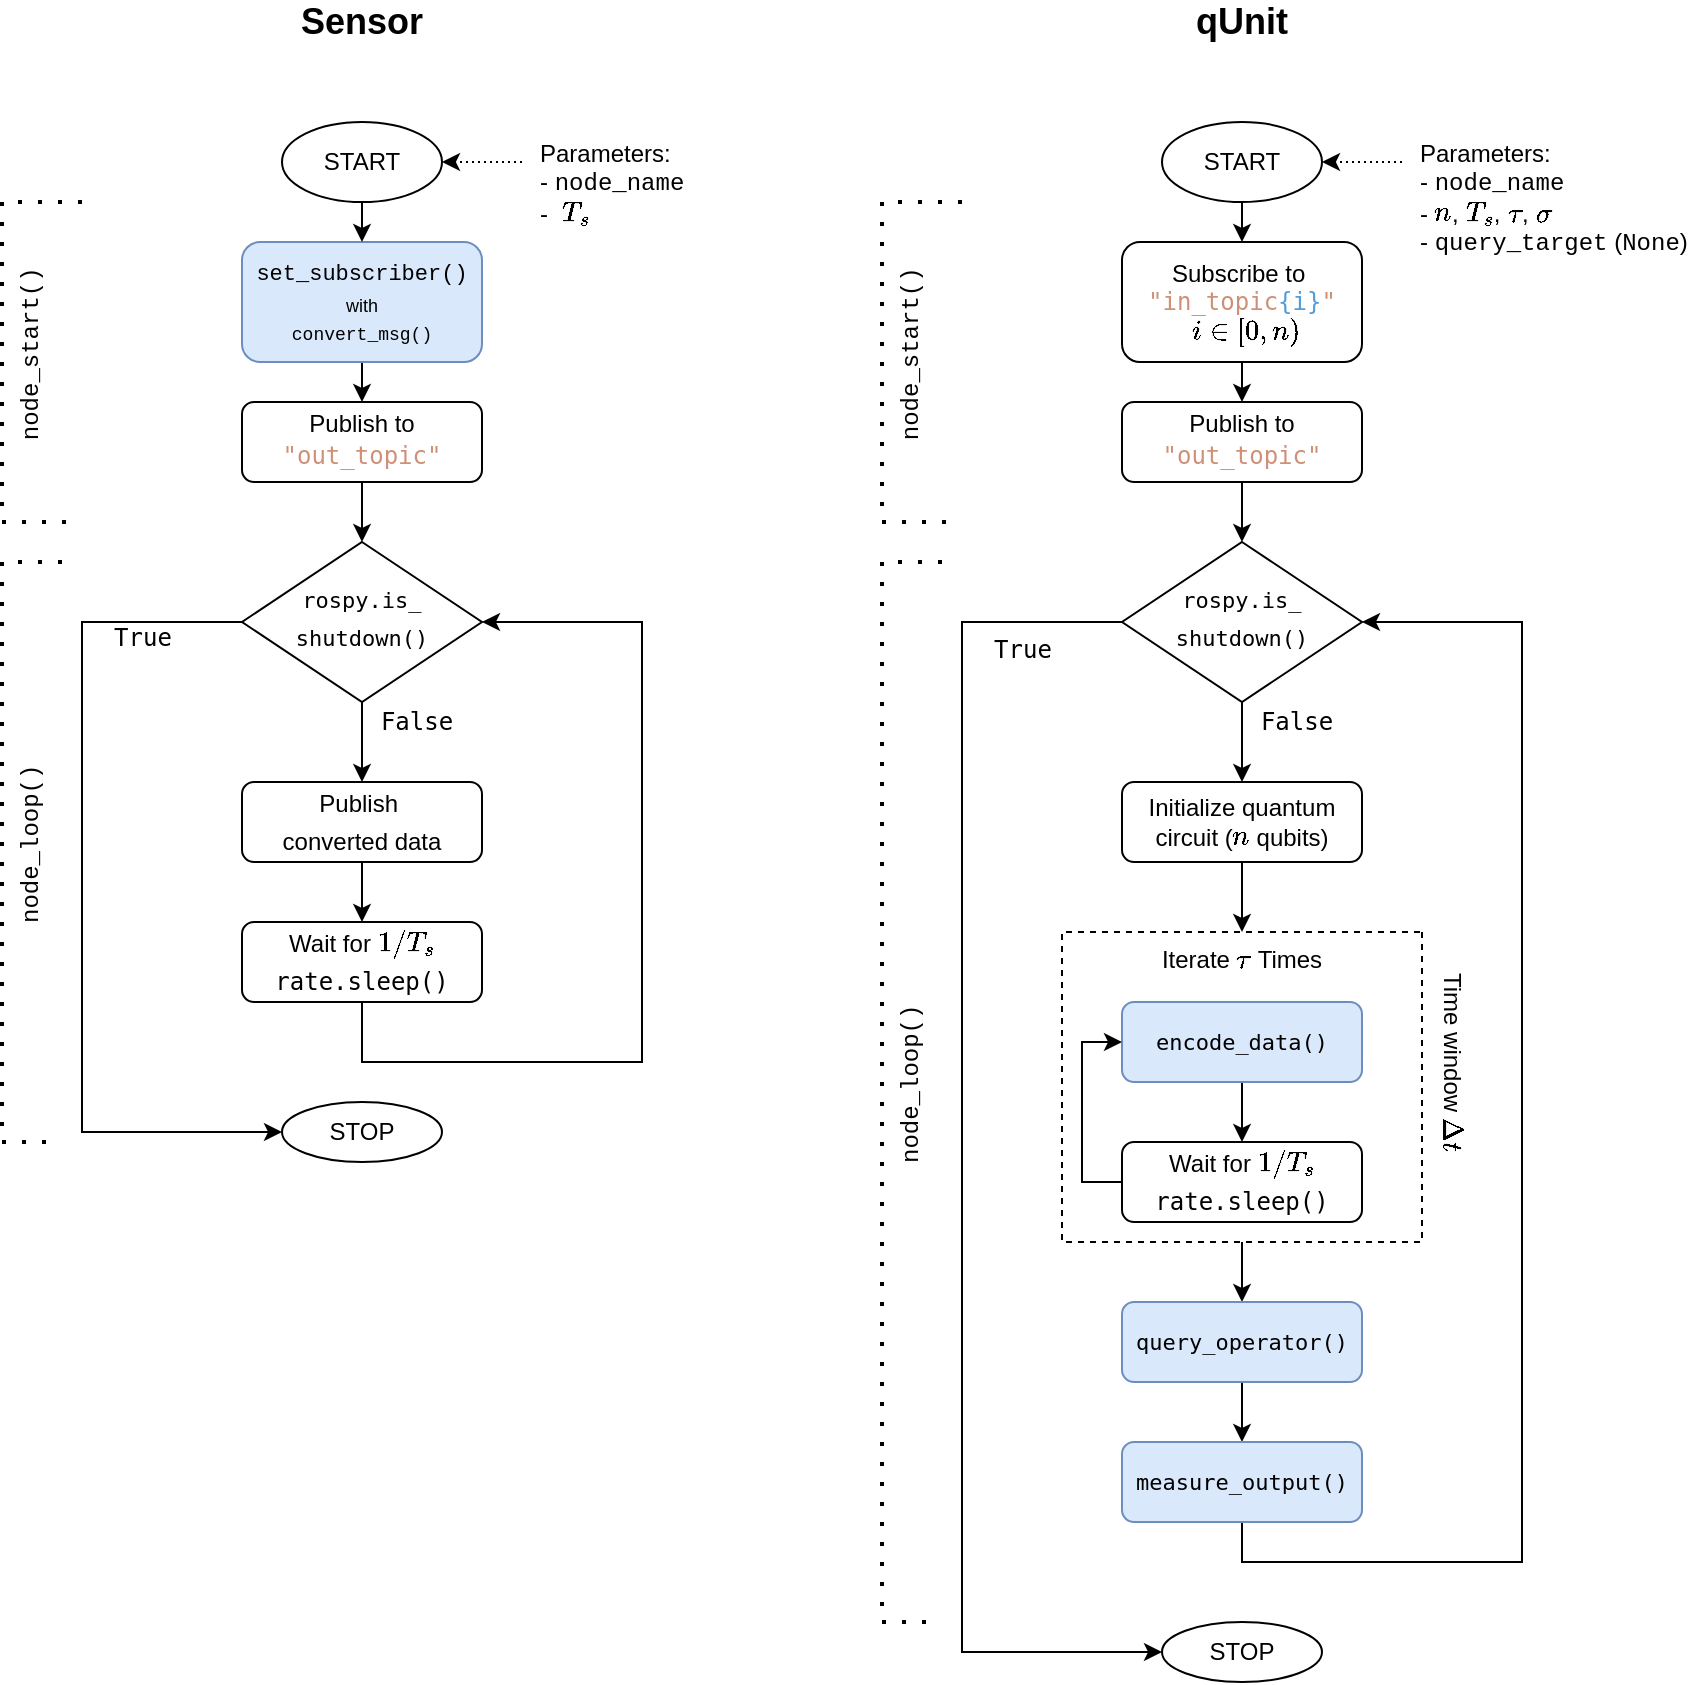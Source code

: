 <mxfile version="13.2.4" type="device"><diagram id="C5RBs43oDa-KdzZeNtuy" name="Page-1"><mxGraphModel dx="1134" dy="689" grid="1" gridSize="10" guides="1" tooltips="1" connect="1" arrows="1" fold="1" page="1" pageScale="2" pageWidth="827" pageHeight="1169" math="1" shadow="0"><root><mxCell id="WIyWlLk6GJQsqaUBKTNV-0"/><mxCell id="WIyWlLk6GJQsqaUBKTNV-1" value="qUnit" parent="WIyWlLk6GJQsqaUBKTNV-0"/><mxCell id="QVL-5cGRMEZAyCQvHZyw-34" style="edgeStyle=orthogonalEdgeStyle;rounded=0;orthogonalLoop=1;jettySize=auto;html=1;exitX=1;exitY=0.5;exitDx=0;exitDy=0;entryX=0.5;entryY=0;entryDx=0;entryDy=0;fontSize=12;fontColor=#000000;" parent="WIyWlLk6GJQsqaUBKTNV-1" source="QVL-5cGRMEZAyCQvHZyw-25" target="QVL-5cGRMEZAyCQvHZyw-33" edge="1"><mxGeometry relative="1" as="geometry"/></mxCell><mxCell id="QVL-5cGRMEZAyCQvHZyw-25" value="&lt;font style=&quot;font-size: 12px&quot;&gt;Iterate \(\tau\) Times&lt;/font&gt;" style="rounded=0;whiteSpace=wrap;html=1;labelBackgroundColor=none;strokeWidth=1;fontSize=11;strokeColor=#000000;fillColor=none;dashed=1;verticalAlign=top;direction=south;" parent="WIyWlLk6GJQsqaUBKTNV-1" vertex="1"><mxGeometry x="620" y="485" width="180" height="155" as="geometry"/></mxCell><mxCell id="QVL-5cGRMEZAyCQvHZyw-9" style="edgeStyle=orthogonalEdgeStyle;rounded=0;orthogonalLoop=1;jettySize=auto;html=1;exitX=0.5;exitY=1;exitDx=0;exitDy=0;entryX=0.5;entryY=0;entryDx=0;entryDy=0;fontSize=12;" parent="WIyWlLk6GJQsqaUBKTNV-1" source="WIyWlLk6GJQsqaUBKTNV-3" target="QVL-5cGRMEZAyCQvHZyw-4" edge="1"><mxGeometry relative="1" as="geometry"/></mxCell><mxCell id="WIyWlLk6GJQsqaUBKTNV-3" value="&lt;font style=&quot;font-size: 12px&quot;&gt;&lt;font style=&quot;font-size: 12px&quot;&gt;Subscribe to&amp;nbsp;&lt;br&gt;&lt;span style=&quot;color: rgb(206 , 145 , 120) ; font-family: &amp;#34;droid sans mono&amp;#34; , monospace , monospace , &amp;#34;droid sans fallback&amp;#34;&quot;&gt;&quot;&lt;/span&gt;&lt;span style=&quot;font-family: &amp;#34;droid sans mono&amp;#34; , monospace , monospace , &amp;#34;droid sans fallback&amp;#34; ; color: rgb(206 , 145 , 120)&quot;&gt;in_topic&lt;/span&gt;&lt;span style=&quot;font-family: &amp;#34;droid sans mono&amp;#34; , monospace , monospace , &amp;#34;droid sans fallback&amp;#34; ; color: rgb(86 , 156 , 214)&quot;&gt;{i&lt;/span&gt;&lt;span style=&quot;font-family: &amp;#34;droid sans mono&amp;#34; , monospace , monospace , &amp;#34;droid sans fallback&amp;#34; ; color: rgb(86 , 156 , 214)&quot;&gt;}&lt;/span&gt;&lt;span style=&quot;color: rgb(206 , 145 , 120) ; font-family: &amp;#34;droid sans mono&amp;#34; , monospace , monospace , &amp;#34;droid sans fallback&amp;#34;&quot;&gt;&quot;&lt;/span&gt;&lt;span style=&quot;font-family: &amp;#34;droid sans mono&amp;#34; , monospace , monospace , &amp;#34;droid sans fallback&amp;#34; ; color: rgb(86 , 156 , 214)&quot;&gt;&lt;br&gt;&lt;/span&gt;&lt;/font&gt;&amp;nbsp;\( i \in [0,n)\)&lt;/font&gt;" style="rounded=1;whiteSpace=wrap;html=1;fontSize=12;glass=0;strokeWidth=1;shadow=0;" parent="WIyWlLk6GJQsqaUBKTNV-1" vertex="1"><mxGeometry x="650" y="140" width="120" height="60" as="geometry"/></mxCell><mxCell id="QVL-5cGRMEZAyCQvHZyw-12" style="edgeStyle=orthogonalEdgeStyle;rounded=0;orthogonalLoop=1;jettySize=auto;html=1;exitX=0;exitY=0.5;exitDx=0;exitDy=0;entryX=0;entryY=0.5;entryDx=0;entryDy=0;entryPerimeter=0;fontSize=11;" parent="WIyWlLk6GJQsqaUBKTNV-1" source="WIyWlLk6GJQsqaUBKTNV-6" target="QVL-5cGRMEZAyCQvHZyw-11" edge="1"><mxGeometry relative="1" as="geometry"><Array as="points"><mxPoint x="570" y="330"/><mxPoint x="570" y="845"/></Array></mxGeometry></mxCell><mxCell id="QVL-5cGRMEZAyCQvHZyw-13" value="&lt;div style=&quot;font-family: &amp;quot;droid sans mono&amp;quot;, monospace, monospace, &amp;quot;droid sans fallback&amp;quot;; line-height: 19px;&quot;&gt;&lt;span style=&quot;&quot;&gt;&lt;font style=&quot;font-size: 12px&quot;&gt;True&lt;/font&gt;&lt;/span&gt;&lt;/div&gt;" style="edgeLabel;html=1;align=center;verticalAlign=middle;resizable=0;points=[];fontSize=11;labelBackgroundColor=none;fontColor=#000000;" parent="QVL-5cGRMEZAyCQvHZyw-12" vertex="1" connectable="0"><mxGeometry x="-0.484" y="4" relative="1" as="geometry"><mxPoint x="26" y="-86" as="offset"/></mxGeometry></mxCell><mxCell id="QVL-5cGRMEZAyCQvHZyw-15" style="edgeStyle=orthogonalEdgeStyle;rounded=0;orthogonalLoop=1;jettySize=auto;html=1;exitX=0.5;exitY=1;exitDx=0;exitDy=0;fontSize=11;entryX=0.5;entryY=0;entryDx=0;entryDy=0;" parent="WIyWlLk6GJQsqaUBKTNV-1" source="WIyWlLk6GJQsqaUBKTNV-6" target="QVL-5cGRMEZAyCQvHZyw-18" edge="1"><mxGeometry relative="1" as="geometry"><mxPoint x="710" y="390" as="targetPoint"/></mxGeometry></mxCell><mxCell id="WIyWlLk6GJQsqaUBKTNV-6" value="&lt;div style=&quot;font-family: &amp;quot;droid sans mono&amp;quot;, monospace, monospace, &amp;quot;droid sans fallback&amp;quot;; line-height: 19px; font-size: 11px;&quot;&gt;&lt;font style=&quot;font-size: 11px;&quot;&gt;rospy.&lt;/font&gt;&lt;span style=&quot;font-size: 11px;&quot;&gt;is_&lt;/span&gt;&lt;/div&gt;&lt;div style=&quot;font-family: &amp;quot;droid sans mono&amp;quot;, monospace, monospace, &amp;quot;droid sans fallback&amp;quot;; line-height: 19px; font-size: 11px;&quot;&gt;&lt;span style=&quot;font-size: 11px;&quot;&gt;shutdown()&lt;/span&gt;&lt;/div&gt;" style="rhombus;whiteSpace=wrap;html=1;shadow=0;fontFamily=Helvetica;fontSize=11;align=center;strokeWidth=1;spacing=6;spacingTop=-4;" parent="WIyWlLk6GJQsqaUBKTNV-1" vertex="1"><mxGeometry x="650" y="290" width="120" height="80" as="geometry"/></mxCell><mxCell id="QVL-5cGRMEZAyCQvHZyw-3" style="edgeStyle=orthogonalEdgeStyle;rounded=0;orthogonalLoop=1;jettySize=auto;html=1;exitX=0.5;exitY=1;exitDx=0;exitDy=0;exitPerimeter=0;entryX=0.5;entryY=0;entryDx=0;entryDy=0;fontSize=12;" parent="WIyWlLk6GJQsqaUBKTNV-1" source="QVL-5cGRMEZAyCQvHZyw-0" target="WIyWlLk6GJQsqaUBKTNV-3" edge="1"><mxGeometry relative="1" as="geometry"/></mxCell><mxCell id="QVL-5cGRMEZAyCQvHZyw-0" value="START" style="strokeWidth=1;html=1;shape=mxgraph.flowchart.start_1;whiteSpace=wrap;fontSize=12;" parent="WIyWlLk6GJQsqaUBKTNV-1" vertex="1"><mxGeometry x="670" y="80" width="80" height="40" as="geometry"/></mxCell><mxCell id="QVL-5cGRMEZAyCQvHZyw-5" style="edgeStyle=orthogonalEdgeStyle;rounded=0;orthogonalLoop=1;jettySize=auto;html=1;exitX=0.5;exitY=1;exitDx=0;exitDy=0;entryX=0.5;entryY=0;entryDx=0;entryDy=0;fontSize=12;" parent="WIyWlLk6GJQsqaUBKTNV-1" source="QVL-5cGRMEZAyCQvHZyw-4" target="WIyWlLk6GJQsqaUBKTNV-6" edge="1"><mxGeometry relative="1" as="geometry"/></mxCell><mxCell id="QVL-5cGRMEZAyCQvHZyw-4" value="&lt;font style=&quot;font-size: 12px&quot;&gt;Publish to&lt;br&gt;&lt;/font&gt;&lt;div style=&quot;color: rgb(212 , 212 , 212) ; font-family: &amp;#34;droid sans mono&amp;#34; , monospace , monospace , &amp;#34;droid sans fallback&amp;#34; ; line-height: 19px&quot;&gt;&lt;div style=&quot;font-family: &amp;#34;droid sans mono&amp;#34; , monospace , monospace , &amp;#34;droid sans fallback&amp;#34; ; line-height: 19px&quot;&gt;&lt;span style=&quot;color: rgb(206 , 145 , 120)&quot;&gt;&lt;font style=&quot;font-size: 12px&quot;&gt;&quot;out_topic&quot;&lt;/font&gt;&lt;/span&gt;&lt;/div&gt;&lt;/div&gt;" style="rounded=1;whiteSpace=wrap;html=1;fontSize=12;glass=0;strokeWidth=1;shadow=0;" parent="WIyWlLk6GJQsqaUBKTNV-1" vertex="1"><mxGeometry x="650" y="220" width="120" height="40" as="geometry"/></mxCell><mxCell id="QVL-5cGRMEZAyCQvHZyw-11" value="STOP" style="strokeWidth=1;html=1;shape=mxgraph.flowchart.start_1;whiteSpace=wrap;fontSize=12;" parent="WIyWlLk6GJQsqaUBKTNV-1" vertex="1"><mxGeometry x="670" y="830" width="80" height="30" as="geometry"/></mxCell><mxCell id="QVL-5cGRMEZAyCQvHZyw-14" value="&lt;div style=&quot;font-family: &amp;quot;droid sans mono&amp;quot;, monospace, monospace, &amp;quot;droid sans fallback&amp;quot;; line-height: 19px;&quot;&gt;&lt;span style=&quot;&quot;&gt;&lt;font style=&quot;font-size: 12px&quot;&gt;False&lt;/font&gt;&lt;/span&gt;&lt;/div&gt;" style="edgeLabel;html=1;align=center;verticalAlign=middle;resizable=0;points=[];fontSize=11;labelBackgroundColor=none;fontColor=#000000;" parent="WIyWlLk6GJQsqaUBKTNV-1" vertex="1" connectable="0"><mxGeometry x="760" y="380" as="geometry"><mxPoint x="-23" as="offset"/></mxGeometry></mxCell><mxCell id="QVL-5cGRMEZAyCQvHZyw-26" style="edgeStyle=orthogonalEdgeStyle;rounded=0;orthogonalLoop=1;jettySize=auto;html=1;exitX=0.5;exitY=1;exitDx=0;exitDy=0;entryX=0;entryY=0.5;entryDx=0;entryDy=0;fontSize=11;" parent="WIyWlLk6GJQsqaUBKTNV-1" source="QVL-5cGRMEZAyCQvHZyw-18" target="QVL-5cGRMEZAyCQvHZyw-25" edge="1"><mxGeometry relative="1" as="geometry"><mxPoint x="710" y="460" as="sourcePoint"/></mxGeometry></mxCell><mxCell id="QVL-5cGRMEZAyCQvHZyw-18" value="Initialize quantum circuit (\(n\) qubits)" style="rounded=1;whiteSpace=wrap;html=1;fontSize=12;glass=0;strokeWidth=1;shadow=0;" parent="WIyWlLk6GJQsqaUBKTNV-1" vertex="1"><mxGeometry x="650" y="410" width="120" height="40" as="geometry"/></mxCell><mxCell id="QVL-5cGRMEZAyCQvHZyw-24" style="edgeStyle=orthogonalEdgeStyle;rounded=0;orthogonalLoop=1;jettySize=auto;html=1;exitX=0.5;exitY=1;exitDx=0;exitDy=0;entryX=0.5;entryY=0;entryDx=0;entryDy=0;fontSize=11;" parent="WIyWlLk6GJQsqaUBKTNV-1" source="QVL-5cGRMEZAyCQvHZyw-20" target="QVL-5cGRMEZAyCQvHZyw-22" edge="1"><mxGeometry relative="1" as="geometry"/></mxCell><mxCell id="QVL-5cGRMEZAyCQvHZyw-20" value="&lt;div style=&quot;font-family: &amp;quot;droid sans mono&amp;quot;, monospace, monospace, &amp;quot;droid sans fallback&amp;quot;; line-height: 19px; font-size: 11px;&quot;&gt;&lt;font style=&quot;font-size: 11px;&quot;&gt;encode_data()&lt;/font&gt;&lt;/div&gt;" style="rounded=1;whiteSpace=wrap;html=1;fontSize=11;glass=0;strokeWidth=1;shadow=0;fillColor=#dae8fc;strokeColor=#6c8ebf;" parent="WIyWlLk6GJQsqaUBKTNV-1" vertex="1"><mxGeometry x="650" y="520" width="120" height="40" as="geometry"/></mxCell><mxCell id="QVL-5cGRMEZAyCQvHZyw-23" style="edgeStyle=orthogonalEdgeStyle;rounded=0;orthogonalLoop=1;jettySize=auto;html=1;exitX=1;exitY=0.5;exitDx=0;exitDy=0;entryX=0;entryY=0.5;entryDx=0;entryDy=0;fontSize=11;" parent="WIyWlLk6GJQsqaUBKTNV-1" source="QVL-5cGRMEZAyCQvHZyw-22" target="QVL-5cGRMEZAyCQvHZyw-20" edge="1"><mxGeometry relative="1" as="geometry"><Array as="points"><mxPoint x="630" y="610"/><mxPoint x="630" y="540"/></Array></mxGeometry></mxCell><mxCell id="QVL-5cGRMEZAyCQvHZyw-22" value="&lt;div style=&quot;line-height: 19px ; font-size: 12px&quot;&gt;&lt;div style=&quot;line-height: 19px&quot;&gt;&lt;font style=&quot;font-size: 12px&quot;&gt;Wait for \(1/T_s\)&lt;/font&gt;&lt;/div&gt;&lt;div style=&quot;font-family: &amp;#34;droid sans mono&amp;#34; , monospace , monospace , &amp;#34;droid sans fallback&amp;#34; ; line-height: 19px&quot;&gt;&lt;font style=&quot;font-size: 12px&quot;&gt;rate.sleep()&lt;/font&gt;&lt;/div&gt;&lt;/div&gt;" style="rounded=1;whiteSpace=wrap;html=1;fontSize=11;glass=0;strokeWidth=1;shadow=0;" parent="WIyWlLk6GJQsqaUBKTNV-1" vertex="1"><mxGeometry x="650" y="590" width="120" height="40" as="geometry"/></mxCell><mxCell id="QVL-5cGRMEZAyCQvHZyw-27" value="Time window \(\Delta t\)" style="text;html=1;align=center;verticalAlign=middle;resizable=0;points=[];autosize=1;fontSize=12;rotation=90;" parent="WIyWlLk6GJQsqaUBKTNV-1" vertex="1"><mxGeometry x="745" y="540" width="140" height="20" as="geometry"/></mxCell><mxCell id="QVL-5cGRMEZAyCQvHZyw-29" value="Parameters:&lt;br style=&quot;font-size: 12px&quot;&gt;- &lt;font face=&quot;Courier New&quot;&gt;node_name&lt;/font&gt;&lt;br style=&quot;font-size: 12px&quot;&gt;- \(n\), \(T_s\), \(\tau\), \(\sigma\)&lt;br style=&quot;font-size: 12px&quot;&gt;- &lt;font face=&quot;Courier New&quot;&gt;query_target&lt;/font&gt; (&lt;font face=&quot;Courier New&quot;&gt;None&lt;/font&gt;)" style="text;strokeColor=none;fillColor=none;align=left;verticalAlign=top;rounded=0;labelBackgroundColor=none;fontSize=12;labelBorderColor=none;spacingTop=2;spacingLeft=7;whiteSpace=wrap;html=1;dashed=1;dashPattern=1 4;" parent="WIyWlLk6GJQsqaUBKTNV-1" vertex="1"><mxGeometry x="790" y="80" width="150" height="80" as="geometry"/></mxCell><mxCell id="QVL-5cGRMEZAyCQvHZyw-31" value="" style="endArrow=classic;html=1;dashed=1;dashPattern=1 2;fontSize=12;exitX=0;exitY=0.25;exitDx=0;exitDy=0;entryX=1;entryY=0.5;entryDx=0;entryDy=0;entryPerimeter=0;" parent="WIyWlLk6GJQsqaUBKTNV-1" source="QVL-5cGRMEZAyCQvHZyw-29" target="QVL-5cGRMEZAyCQvHZyw-0" edge="1"><mxGeometry width="50" height="50" relative="1" as="geometry"><mxPoint x="880" y="210" as="sourcePoint"/><mxPoint x="780" y="120" as="targetPoint"/></mxGeometry></mxCell><mxCell id="QVL-5cGRMEZAyCQvHZyw-36" style="edgeStyle=orthogonalEdgeStyle;rounded=0;orthogonalLoop=1;jettySize=auto;html=1;exitX=0.5;exitY=1;exitDx=0;exitDy=0;entryX=0.5;entryY=0;entryDx=0;entryDy=0;fontSize=12;fontColor=#000000;" parent="WIyWlLk6GJQsqaUBKTNV-1" source="QVL-5cGRMEZAyCQvHZyw-33" target="QVL-5cGRMEZAyCQvHZyw-35" edge="1"><mxGeometry relative="1" as="geometry"/></mxCell><mxCell id="QVL-5cGRMEZAyCQvHZyw-33" value="&lt;div style=&quot;font-family: &amp;#34;droid sans mono&amp;#34; , monospace , monospace , &amp;#34;droid sans fallback&amp;#34; ; line-height: 19px ; font-size: 11px&quot;&gt;&lt;font style=&quot;font-size: 11px&quot;&gt;query_operator()&lt;/font&gt;&lt;/div&gt;" style="rounded=1;whiteSpace=wrap;html=1;fontSize=11;glass=0;strokeWidth=1;shadow=0;fillColor=#dae8fc;strokeColor=#6c8ebf;" parent="WIyWlLk6GJQsqaUBKTNV-1" vertex="1"><mxGeometry x="650" y="670" width="120" height="40" as="geometry"/></mxCell><mxCell id="QVL-5cGRMEZAyCQvHZyw-37" style="edgeStyle=orthogonalEdgeStyle;rounded=0;orthogonalLoop=1;jettySize=auto;html=1;exitX=0.5;exitY=1;exitDx=0;exitDy=0;entryX=1;entryY=0.5;entryDx=0;entryDy=0;fontSize=12;fontColor=#000000;" parent="WIyWlLk6GJQsqaUBKTNV-1" source="QVL-5cGRMEZAyCQvHZyw-35" target="WIyWlLk6GJQsqaUBKTNV-6" edge="1"><mxGeometry relative="1" as="geometry"><Array as="points"><mxPoint x="710" y="800"/><mxPoint x="850" y="800"/><mxPoint x="850" y="330"/></Array></mxGeometry></mxCell><mxCell id="QVL-5cGRMEZAyCQvHZyw-35" value="&lt;div style=&quot;font-family: &amp;#34;droid sans mono&amp;#34; , monospace , monospace , &amp;#34;droid sans fallback&amp;#34; ; line-height: 19px ; font-size: 11px&quot;&gt;&lt;font style=&quot;font-size: 11px&quot;&gt;measure_output()&lt;/font&gt;&lt;/div&gt;" style="rounded=1;whiteSpace=wrap;html=1;fontSize=11;glass=0;strokeWidth=1;shadow=0;fillColor=#dae8fc;strokeColor=#6c8ebf;" parent="WIyWlLk6GJQsqaUBKTNV-1" vertex="1"><mxGeometry x="650" y="740" width="120" height="40" as="geometry"/></mxCell><mxCell id="QVL-5cGRMEZAyCQvHZyw-38" value="&lt;font face=&quot;Courier New&quot;&gt;&amp;nbsp;node_start()&lt;/font&gt;" style="strokeWidth=2;html=1;shape=mxgraph.flowchart.annotation_1;align=center;pointerEvents=1;dashed=1;dashPattern=1 4;labelBackgroundColor=none;fillColor=#ffffff;fontSize=12;fontColor=#000000;horizontal=0;verticalAlign=top;" parent="WIyWlLk6GJQsqaUBKTNV-1" vertex="1"><mxGeometry x="530" y="120" width="40" height="160" as="geometry"/></mxCell><mxCell id="QVL-5cGRMEZAyCQvHZyw-39" value="&lt;font face=&quot;Courier New&quot;&gt;&amp;nbsp;node_loop()&lt;br&gt;&lt;/font&gt;" style="strokeWidth=2;html=1;shape=mxgraph.flowchart.annotation_1;align=center;pointerEvents=1;dashed=1;dashPattern=1 4;labelBackgroundColor=none;fillColor=#ffffff;fontSize=12;fontColor=#000000;horizontal=0;verticalAlign=top;" parent="WIyWlLk6GJQsqaUBKTNV-1" vertex="1"><mxGeometry x="530" y="300" width="30" height="530" as="geometry"/></mxCell><mxCell id="F67Y2Cvw7IOlDBZjC2tL-30" value="&lt;font style=&quot;font-size: 18px&quot;&gt;&lt;b&gt;qUnit&lt;/b&gt;&lt;/font&gt;" style="text;html=1;strokeColor=none;fillColor=none;align=center;verticalAlign=middle;whiteSpace=wrap;rounded=0;" vertex="1" parent="WIyWlLk6GJQsqaUBKTNV-1"><mxGeometry x="690" y="20" width="40" height="20" as="geometry"/></mxCell><mxCell id="F67Y2Cvw7IOlDBZjC2tL-0" value="Sensor" style="" parent="WIyWlLk6GJQsqaUBKTNV-0"/><mxCell id="F67Y2Cvw7IOlDBZjC2tL-3" style="edgeStyle=orthogonalEdgeStyle;rounded=0;orthogonalLoop=1;jettySize=auto;html=1;exitX=0.5;exitY=1;exitDx=0;exitDy=0;entryX=0.5;entryY=0;entryDx=0;entryDy=0;fontSize=12;" edge="1" parent="F67Y2Cvw7IOlDBZjC2tL-0" source="F67Y2Cvw7IOlDBZjC2tL-4" target="F67Y2Cvw7IOlDBZjC2tL-12"><mxGeometry relative="1" as="geometry"/></mxCell><mxCell id="F67Y2Cvw7IOlDBZjC2tL-4" value="&lt;font style=&quot;font-size: 9px&quot;&gt;&lt;font face=&quot;Courier New&quot; style=&quot;font-size: 11px&quot;&gt;set_subscriber()&lt;br&gt;&lt;/font&gt;with&lt;br&gt;&lt;font face=&quot;Courier New&quot; style=&quot;font-size: 9px&quot;&gt;convert_msg()&lt;/font&gt;&lt;/font&gt;" style="rounded=1;whiteSpace=wrap;html=1;fontSize=12;glass=0;strokeWidth=1;shadow=0;fillColor=#dae8fc;strokeColor=#6c8ebf;" vertex="1" parent="F67Y2Cvw7IOlDBZjC2tL-0"><mxGeometry x="210" y="140" width="120" height="60" as="geometry"/></mxCell><mxCell id="F67Y2Cvw7IOlDBZjC2tL-5" style="edgeStyle=orthogonalEdgeStyle;rounded=0;orthogonalLoop=1;jettySize=auto;html=1;exitX=0;exitY=0.5;exitDx=0;exitDy=0;entryX=0;entryY=0.5;entryDx=0;entryDy=0;entryPerimeter=0;fontSize=11;" edge="1" parent="F67Y2Cvw7IOlDBZjC2tL-0" source="F67Y2Cvw7IOlDBZjC2tL-8" target="F67Y2Cvw7IOlDBZjC2tL-13"><mxGeometry relative="1" as="geometry"><Array as="points"><mxPoint x="130" y="330"/><mxPoint x="130" y="585"/></Array></mxGeometry></mxCell><mxCell id="F67Y2Cvw7IOlDBZjC2tL-6" value="&lt;div style=&quot;font-family: &amp;quot;droid sans mono&amp;quot;, monospace, monospace, &amp;quot;droid sans fallback&amp;quot;; line-height: 19px;&quot;&gt;&lt;span style=&quot;&quot;&gt;&lt;font style=&quot;font-size: 12px&quot;&gt;True&lt;/font&gt;&lt;/span&gt;&lt;/div&gt;" style="edgeLabel;html=1;align=center;verticalAlign=middle;resizable=0;points=[];fontSize=11;labelBackgroundColor=none;fontColor=#000000;" vertex="1" connectable="0" parent="F67Y2Cvw7IOlDBZjC2tL-5"><mxGeometry x="-0.484" y="4" relative="1" as="geometry"><mxPoint x="26" y="-24.29" as="offset"/></mxGeometry></mxCell><mxCell id="F67Y2Cvw7IOlDBZjC2tL-33" style="edgeStyle=orthogonalEdgeStyle;rounded=0;orthogonalLoop=1;jettySize=auto;html=1;exitX=0.5;exitY=1;exitDx=0;exitDy=0;entryX=0.5;entryY=0;entryDx=0;entryDy=0;" edge="1" parent="F67Y2Cvw7IOlDBZjC2tL-0" source="F67Y2Cvw7IOlDBZjC2tL-8" target="F67Y2Cvw7IOlDBZjC2tL-18"><mxGeometry relative="1" as="geometry"/></mxCell><mxCell id="F67Y2Cvw7IOlDBZjC2tL-8" value="&lt;div style=&quot;font-family: &amp;quot;droid sans mono&amp;quot;, monospace, monospace, &amp;quot;droid sans fallback&amp;quot;; line-height: 19px; font-size: 11px;&quot;&gt;&lt;font style=&quot;font-size: 11px;&quot;&gt;rospy.&lt;/font&gt;&lt;span style=&quot;font-size: 11px;&quot;&gt;is_&lt;/span&gt;&lt;/div&gt;&lt;div style=&quot;font-family: &amp;quot;droid sans mono&amp;quot;, monospace, monospace, &amp;quot;droid sans fallback&amp;quot;; line-height: 19px; font-size: 11px;&quot;&gt;&lt;span style=&quot;font-size: 11px;&quot;&gt;shutdown()&lt;/span&gt;&lt;/div&gt;" style="rhombus;whiteSpace=wrap;html=1;shadow=0;fontFamily=Helvetica;fontSize=11;align=center;strokeWidth=1;spacing=6;spacingTop=-4;" vertex="1" parent="F67Y2Cvw7IOlDBZjC2tL-0"><mxGeometry x="210" y="290" width="120" height="80" as="geometry"/></mxCell><mxCell id="F67Y2Cvw7IOlDBZjC2tL-9" style="edgeStyle=orthogonalEdgeStyle;rounded=0;orthogonalLoop=1;jettySize=auto;html=1;exitX=0.5;exitY=1;exitDx=0;exitDy=0;exitPerimeter=0;entryX=0.5;entryY=0;entryDx=0;entryDy=0;fontSize=12;" edge="1" parent="F67Y2Cvw7IOlDBZjC2tL-0" source="F67Y2Cvw7IOlDBZjC2tL-10" target="F67Y2Cvw7IOlDBZjC2tL-4"><mxGeometry relative="1" as="geometry"/></mxCell><mxCell id="F67Y2Cvw7IOlDBZjC2tL-10" value="START" style="strokeWidth=1;html=1;shape=mxgraph.flowchart.start_1;whiteSpace=wrap;fontSize=12;" vertex="1" parent="F67Y2Cvw7IOlDBZjC2tL-0"><mxGeometry x="230" y="80" width="80" height="40" as="geometry"/></mxCell><mxCell id="F67Y2Cvw7IOlDBZjC2tL-11" style="edgeStyle=orthogonalEdgeStyle;rounded=0;orthogonalLoop=1;jettySize=auto;html=1;exitX=0.5;exitY=1;exitDx=0;exitDy=0;entryX=0.5;entryY=0;entryDx=0;entryDy=0;fontSize=12;" edge="1" parent="F67Y2Cvw7IOlDBZjC2tL-0" source="F67Y2Cvw7IOlDBZjC2tL-12" target="F67Y2Cvw7IOlDBZjC2tL-8"><mxGeometry relative="1" as="geometry"/></mxCell><mxCell id="F67Y2Cvw7IOlDBZjC2tL-12" value="&lt;font style=&quot;font-size: 12px&quot;&gt;Publish to&lt;br&gt;&lt;/font&gt;&lt;div style=&quot;color: rgb(212 , 212 , 212) ; font-family: &amp;#34;droid sans mono&amp;#34; , monospace , monospace , &amp;#34;droid sans fallback&amp;#34; ; line-height: 19px&quot;&gt;&lt;div style=&quot;font-family: &amp;#34;droid sans mono&amp;#34; , monospace , monospace , &amp;#34;droid sans fallback&amp;#34; ; line-height: 19px&quot;&gt;&lt;span style=&quot;color: rgb(206 , 145 , 120)&quot;&gt;&lt;font style=&quot;font-size: 12px&quot;&gt;&quot;out_topic&quot;&lt;/font&gt;&lt;/span&gt;&lt;/div&gt;&lt;/div&gt;" style="rounded=1;whiteSpace=wrap;html=1;fontSize=12;glass=0;strokeWidth=1;shadow=0;" vertex="1" parent="F67Y2Cvw7IOlDBZjC2tL-0"><mxGeometry x="210" y="220" width="120" height="40" as="geometry"/></mxCell><mxCell id="F67Y2Cvw7IOlDBZjC2tL-13" value="STOP" style="strokeWidth=1;html=1;shape=mxgraph.flowchart.start_1;whiteSpace=wrap;fontSize=12;" vertex="1" parent="F67Y2Cvw7IOlDBZjC2tL-0"><mxGeometry x="230" y="570" width="80" height="30" as="geometry"/></mxCell><mxCell id="F67Y2Cvw7IOlDBZjC2tL-14" value="&lt;div style=&quot;font-family: &amp;quot;droid sans mono&amp;quot;, monospace, monospace, &amp;quot;droid sans fallback&amp;quot;; line-height: 19px;&quot;&gt;&lt;span style=&quot;&quot;&gt;&lt;font style=&quot;font-size: 12px&quot;&gt;False&lt;/font&gt;&lt;/span&gt;&lt;/div&gt;" style="edgeLabel;html=1;align=center;verticalAlign=middle;resizable=0;points=[];fontSize=11;labelBackgroundColor=none;fontColor=#000000;" vertex="1" connectable="0" parent="F67Y2Cvw7IOlDBZjC2tL-0"><mxGeometry x="320" y="380" as="geometry"><mxPoint x="-23" as="offset"/></mxGeometry></mxCell><mxCell id="F67Y2Cvw7IOlDBZjC2tL-17" style="edgeStyle=orthogonalEdgeStyle;rounded=0;orthogonalLoop=1;jettySize=auto;html=1;exitX=0.5;exitY=1;exitDx=0;exitDy=0;entryX=0.5;entryY=0;entryDx=0;entryDy=0;fontSize=11;" edge="1" parent="F67Y2Cvw7IOlDBZjC2tL-0" source="F67Y2Cvw7IOlDBZjC2tL-18" target="F67Y2Cvw7IOlDBZjC2tL-20"><mxGeometry relative="1" as="geometry"/></mxCell><mxCell id="F67Y2Cvw7IOlDBZjC2tL-18" value="&lt;div style=&quot;line-height: 19px ; font-size: 12px&quot;&gt;&lt;font style=&quot;font-size: 12px&quot;&gt;Publish&amp;nbsp;&lt;/font&gt;&lt;/div&gt;&lt;div style=&quot;line-height: 19px ; font-size: 12px&quot;&gt;&lt;font style=&quot;font-size: 12px&quot;&gt;converted data&lt;/font&gt;&lt;/div&gt;" style="rounded=1;whiteSpace=wrap;html=1;fontSize=11;glass=0;strokeWidth=1;shadow=0;" vertex="1" parent="F67Y2Cvw7IOlDBZjC2tL-0"><mxGeometry x="210" y="410" width="120" height="40" as="geometry"/></mxCell><mxCell id="F67Y2Cvw7IOlDBZjC2tL-20" value="&lt;div style=&quot;line-height: 19px ; font-size: 12px&quot;&gt;&lt;div style=&quot;line-height: 19px&quot;&gt;&lt;font style=&quot;font-size: 12px&quot;&gt;Wait for \(1/T_s\)&lt;/font&gt;&lt;/div&gt;&lt;div style=&quot;font-family: &amp;#34;droid sans mono&amp;#34; , monospace , monospace , &amp;#34;droid sans fallback&amp;#34; ; line-height: 19px&quot;&gt;&lt;font style=&quot;font-size: 12px&quot;&gt;rate.sleep()&lt;/font&gt;&lt;/div&gt;&lt;/div&gt;" style="rounded=1;whiteSpace=wrap;html=1;fontSize=11;glass=0;strokeWidth=1;shadow=0;" vertex="1" parent="F67Y2Cvw7IOlDBZjC2tL-0"><mxGeometry x="210" y="480" width="120" height="40" as="geometry"/></mxCell><mxCell id="F67Y2Cvw7IOlDBZjC2tL-22" value="Parameters:&lt;br style=&quot;font-size: 12px&quot;&gt;- &lt;font face=&quot;Courier New&quot;&gt;node_name&lt;/font&gt;&lt;br style=&quot;font-size: 12px&quot;&gt;-&amp;nbsp; \(T_s\)" style="text;strokeColor=none;fillColor=none;align=left;verticalAlign=top;rounded=0;labelBackgroundColor=none;fontSize=12;labelBorderColor=none;spacingTop=2;spacingLeft=7;whiteSpace=wrap;html=1;dashed=1;dashPattern=1 4;" vertex="1" parent="F67Y2Cvw7IOlDBZjC2tL-0"><mxGeometry x="350" y="80" width="150" height="80" as="geometry"/></mxCell><mxCell id="F67Y2Cvw7IOlDBZjC2tL-23" value="" style="endArrow=classic;html=1;dashed=1;dashPattern=1 2;fontSize=12;exitX=0;exitY=0.25;exitDx=0;exitDy=0;entryX=1;entryY=0.5;entryDx=0;entryDy=0;entryPerimeter=0;" edge="1" parent="F67Y2Cvw7IOlDBZjC2tL-0" source="F67Y2Cvw7IOlDBZjC2tL-22" target="F67Y2Cvw7IOlDBZjC2tL-10"><mxGeometry width="50" height="50" relative="1" as="geometry"><mxPoint x="440" y="210" as="sourcePoint"/><mxPoint x="340" y="120" as="targetPoint"/></mxGeometry></mxCell><mxCell id="F67Y2Cvw7IOlDBZjC2tL-26" style="edgeStyle=orthogonalEdgeStyle;rounded=0;orthogonalLoop=1;jettySize=auto;html=1;exitX=0.5;exitY=1;exitDx=0;exitDy=0;entryX=1;entryY=0.5;entryDx=0;entryDy=0;fontSize=12;fontColor=#000000;" edge="1" parent="F67Y2Cvw7IOlDBZjC2tL-0" source="F67Y2Cvw7IOlDBZjC2tL-20" target="F67Y2Cvw7IOlDBZjC2tL-8"><mxGeometry relative="1" as="geometry"><Array as="points"><mxPoint x="270" y="550"/><mxPoint x="410" y="550"/><mxPoint x="410" y="330"/></Array><mxPoint x="270" y="780.0" as="sourcePoint"/></mxGeometry></mxCell><mxCell id="F67Y2Cvw7IOlDBZjC2tL-28" value="&lt;font face=&quot;Courier New&quot;&gt;&amp;nbsp;node_start()&lt;/font&gt;" style="strokeWidth=2;html=1;shape=mxgraph.flowchart.annotation_1;align=center;pointerEvents=1;dashed=1;dashPattern=1 4;labelBackgroundColor=none;fillColor=#ffffff;fontSize=12;fontColor=#000000;horizontal=0;verticalAlign=top;" vertex="1" parent="F67Y2Cvw7IOlDBZjC2tL-0"><mxGeometry x="90" y="120" width="40" height="160" as="geometry"/></mxCell><mxCell id="F67Y2Cvw7IOlDBZjC2tL-29" value="&lt;font face=&quot;Courier New&quot;&gt;&amp;nbsp;node_loop()&lt;br&gt;&lt;/font&gt;" style="strokeWidth=2;html=1;shape=mxgraph.flowchart.annotation_1;align=center;pointerEvents=1;dashed=1;dashPattern=1 4;labelBackgroundColor=none;fillColor=#ffffff;fontSize=12;fontColor=#000000;horizontal=0;verticalAlign=top;" vertex="1" parent="F67Y2Cvw7IOlDBZjC2tL-0"><mxGeometry x="90" y="300" width="30" height="290" as="geometry"/></mxCell><mxCell id="F67Y2Cvw7IOlDBZjC2tL-32" value="&lt;font style=&quot;font-size: 18px&quot;&gt;&lt;b&gt;Sensor&lt;/b&gt;&lt;/font&gt;" style="text;html=1;strokeColor=none;fillColor=none;align=center;verticalAlign=middle;whiteSpace=wrap;rounded=0;" vertex="1" parent="F67Y2Cvw7IOlDBZjC2tL-0"><mxGeometry x="250" y="20" width="40" height="20" as="geometry"/></mxCell></root></mxGraphModel></diagram></mxfile>